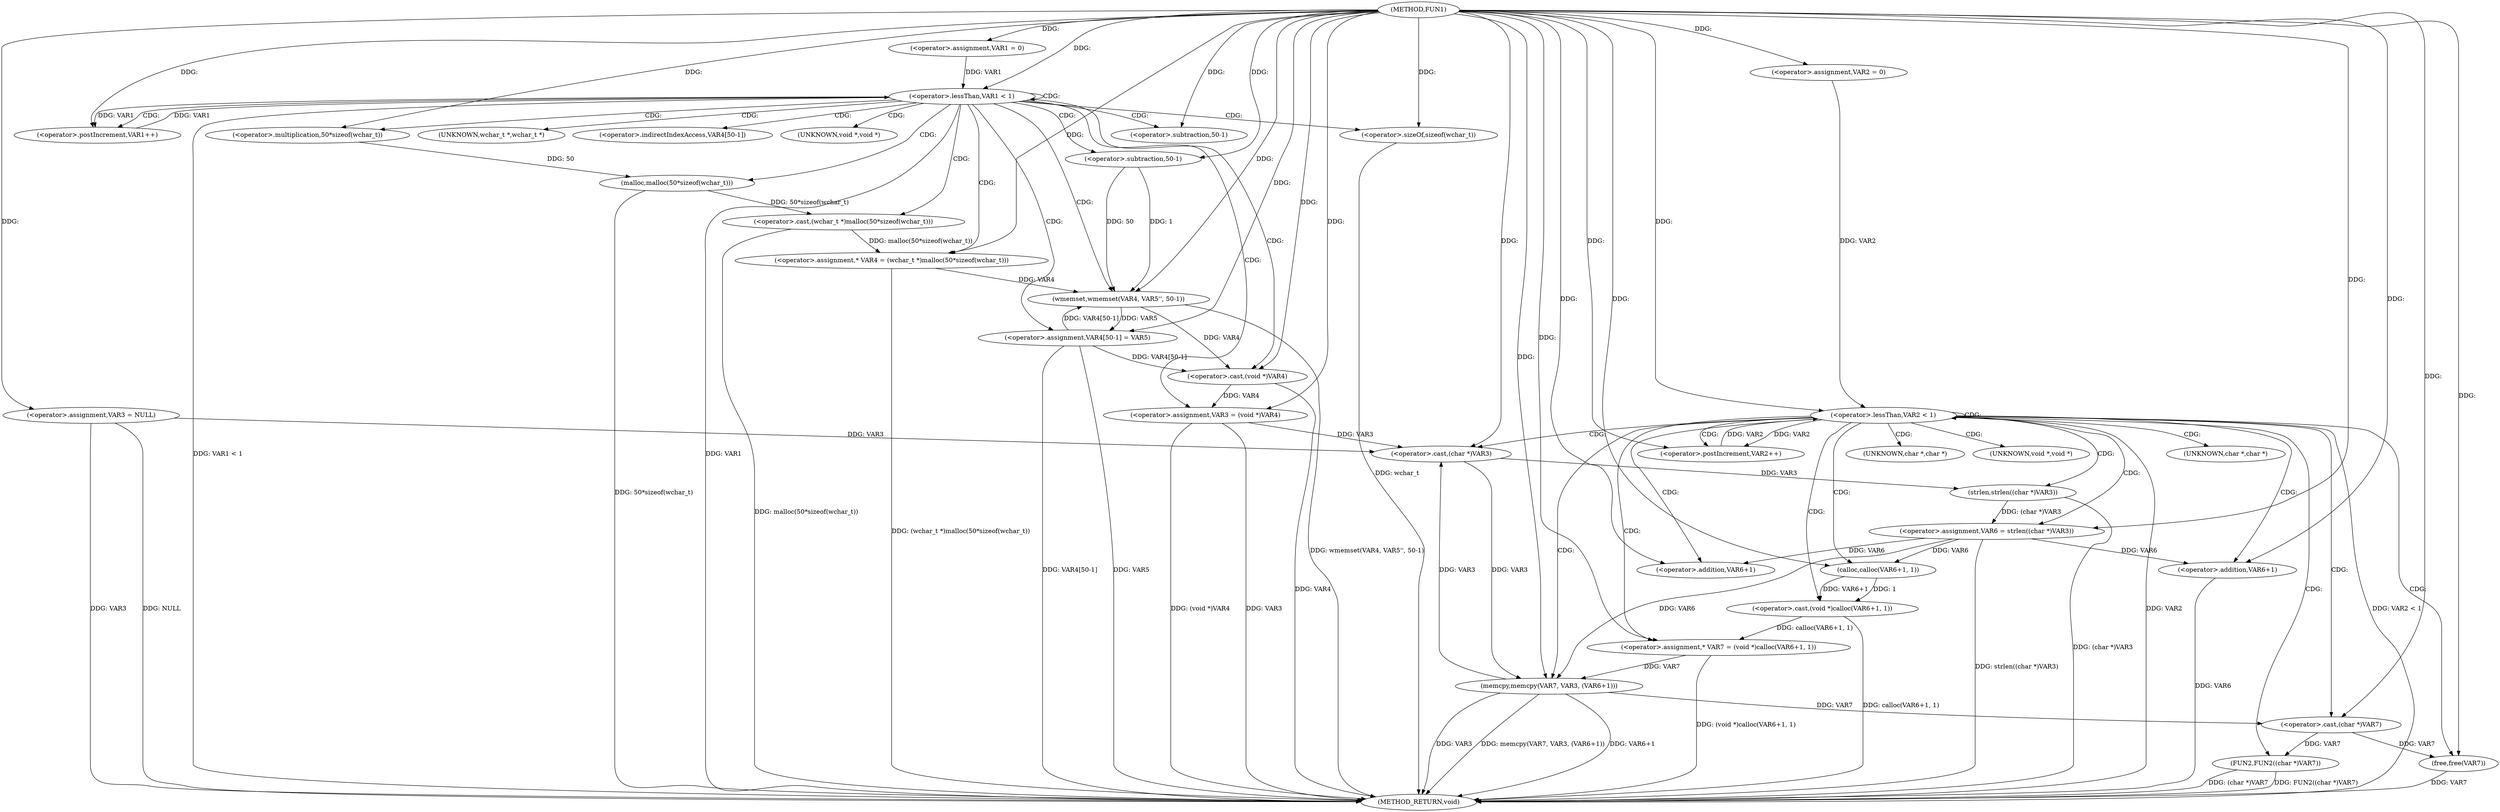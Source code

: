 digraph FUN1 {  
"1000100" [label = "(METHOD,FUN1)" ]
"1000187" [label = "(METHOD_RETURN,void)" ]
"1000105" [label = "(<operator>.assignment,VAR3 = NULL)" ]
"1000109" [label = "(<operator>.assignment,VAR1 = 0)" ]
"1000112" [label = "(<operator>.lessThan,VAR1 < 1)" ]
"1000115" [label = "(<operator>.postIncrement,VAR1++)" ]
"1000120" [label = "(<operator>.assignment,* VAR4 = (wchar_t *)malloc(50*sizeof(wchar_t)))" ]
"1000122" [label = "(<operator>.cast,(wchar_t *)malloc(50*sizeof(wchar_t)))" ]
"1000124" [label = "(malloc,malloc(50*sizeof(wchar_t)))" ]
"1000125" [label = "(<operator>.multiplication,50*sizeof(wchar_t))" ]
"1000127" [label = "(<operator>.sizeOf,sizeof(wchar_t))" ]
"1000129" [label = "(wmemset,wmemset(VAR4, VAR5'', 50-1))" ]
"1000132" [label = "(<operator>.subtraction,50-1)" ]
"1000135" [label = "(<operator>.assignment,VAR4[50-1] = VAR5)" ]
"1000138" [label = "(<operator>.subtraction,50-1)" ]
"1000142" [label = "(<operator>.assignment,VAR3 = (void *)VAR4)" ]
"1000144" [label = "(<operator>.cast,(void *)VAR4)" ]
"1000148" [label = "(<operator>.assignment,VAR2 = 0)" ]
"1000151" [label = "(<operator>.lessThan,VAR2 < 1)" ]
"1000154" [label = "(<operator>.postIncrement,VAR2++)" ]
"1000159" [label = "(<operator>.assignment,VAR6 = strlen((char *)VAR3))" ]
"1000161" [label = "(strlen,strlen((char *)VAR3))" ]
"1000162" [label = "(<operator>.cast,(char *)VAR3)" ]
"1000166" [label = "(<operator>.assignment,* VAR7 = (void *)calloc(VAR6+1, 1))" ]
"1000168" [label = "(<operator>.cast,(void *)calloc(VAR6+1, 1))" ]
"1000170" [label = "(calloc,calloc(VAR6+1, 1))" ]
"1000171" [label = "(<operator>.addition,VAR6+1)" ]
"1000175" [label = "(memcpy,memcpy(VAR7, VAR3, (VAR6+1)))" ]
"1000178" [label = "(<operator>.addition,VAR6+1)" ]
"1000181" [label = "(FUN2,FUN2((char *)VAR7))" ]
"1000182" [label = "(<operator>.cast,(char *)VAR7)" ]
"1000185" [label = "(free,free(VAR7))" ]
"1000123" [label = "(UNKNOWN,wchar_t *,wchar_t *)" ]
"1000136" [label = "(<operator>.indirectIndexAccess,VAR4[50-1])" ]
"1000145" [label = "(UNKNOWN,void *,void *)" ]
"1000163" [label = "(UNKNOWN,char *,char *)" ]
"1000169" [label = "(UNKNOWN,void *,void *)" ]
"1000183" [label = "(UNKNOWN,char *,char *)" ]
  "1000124" -> "1000187"  [ label = "DDG: 50*sizeof(wchar_t)"] 
  "1000178" -> "1000187"  [ label = "DDG: VAR6"] 
  "1000135" -> "1000187"  [ label = "DDG: VAR5"] 
  "1000181" -> "1000187"  [ label = "DDG: FUN2((char *)VAR7)"] 
  "1000112" -> "1000187"  [ label = "DDG: VAR1 < 1"] 
  "1000159" -> "1000187"  [ label = "DDG: strlen((char *)VAR3)"] 
  "1000122" -> "1000187"  [ label = "DDG: malloc(50*sizeof(wchar_t))"] 
  "1000181" -> "1000187"  [ label = "DDG: (char *)VAR7"] 
  "1000175" -> "1000187"  [ label = "DDG: VAR6+1"] 
  "1000166" -> "1000187"  [ label = "DDG: (void *)calloc(VAR6+1, 1)"] 
  "1000185" -> "1000187"  [ label = "DDG: VAR7"] 
  "1000105" -> "1000187"  [ label = "DDG: NULL"] 
  "1000151" -> "1000187"  [ label = "DDG: VAR2 < 1"] 
  "1000151" -> "1000187"  [ label = "DDG: VAR2"] 
  "1000129" -> "1000187"  [ label = "DDG: wmemset(VAR4, VAR5'', 50-1)"] 
  "1000142" -> "1000187"  [ label = "DDG: (void *)VAR4"] 
  "1000112" -> "1000187"  [ label = "DDG: VAR1"] 
  "1000142" -> "1000187"  [ label = "DDG: VAR3"] 
  "1000135" -> "1000187"  [ label = "DDG: VAR4[50-1]"] 
  "1000120" -> "1000187"  [ label = "DDG: (wchar_t *)malloc(50*sizeof(wchar_t))"] 
  "1000175" -> "1000187"  [ label = "DDG: VAR3"] 
  "1000168" -> "1000187"  [ label = "DDG: calloc(VAR6+1, 1)"] 
  "1000127" -> "1000187"  [ label = "DDG: wchar_t"] 
  "1000161" -> "1000187"  [ label = "DDG: (char *)VAR3"] 
  "1000144" -> "1000187"  [ label = "DDG: VAR4"] 
  "1000105" -> "1000187"  [ label = "DDG: VAR3"] 
  "1000175" -> "1000187"  [ label = "DDG: memcpy(VAR7, VAR3, (VAR6+1))"] 
  "1000100" -> "1000105"  [ label = "DDG: "] 
  "1000100" -> "1000109"  [ label = "DDG: "] 
  "1000109" -> "1000112"  [ label = "DDG: VAR1"] 
  "1000115" -> "1000112"  [ label = "DDG: VAR1"] 
  "1000100" -> "1000112"  [ label = "DDG: "] 
  "1000112" -> "1000115"  [ label = "DDG: VAR1"] 
  "1000100" -> "1000115"  [ label = "DDG: "] 
  "1000122" -> "1000120"  [ label = "DDG: malloc(50*sizeof(wchar_t))"] 
  "1000100" -> "1000120"  [ label = "DDG: "] 
  "1000124" -> "1000122"  [ label = "DDG: 50*sizeof(wchar_t)"] 
  "1000125" -> "1000124"  [ label = "DDG: 50"] 
  "1000100" -> "1000125"  [ label = "DDG: "] 
  "1000100" -> "1000127"  [ label = "DDG: "] 
  "1000120" -> "1000129"  [ label = "DDG: VAR4"] 
  "1000135" -> "1000129"  [ label = "DDG: VAR4[50-1]"] 
  "1000100" -> "1000129"  [ label = "DDG: "] 
  "1000132" -> "1000129"  [ label = "DDG: 50"] 
  "1000132" -> "1000129"  [ label = "DDG: 1"] 
  "1000100" -> "1000132"  [ label = "DDG: "] 
  "1000129" -> "1000135"  [ label = "DDG: VAR5"] 
  "1000100" -> "1000135"  [ label = "DDG: "] 
  "1000100" -> "1000138"  [ label = "DDG: "] 
  "1000144" -> "1000142"  [ label = "DDG: VAR4"] 
  "1000100" -> "1000142"  [ label = "DDG: "] 
  "1000129" -> "1000144"  [ label = "DDG: VAR4"] 
  "1000135" -> "1000144"  [ label = "DDG: VAR4[50-1]"] 
  "1000100" -> "1000144"  [ label = "DDG: "] 
  "1000100" -> "1000148"  [ label = "DDG: "] 
  "1000154" -> "1000151"  [ label = "DDG: VAR2"] 
  "1000148" -> "1000151"  [ label = "DDG: VAR2"] 
  "1000100" -> "1000151"  [ label = "DDG: "] 
  "1000151" -> "1000154"  [ label = "DDG: VAR2"] 
  "1000100" -> "1000154"  [ label = "DDG: "] 
  "1000161" -> "1000159"  [ label = "DDG: (char *)VAR3"] 
  "1000100" -> "1000159"  [ label = "DDG: "] 
  "1000162" -> "1000161"  [ label = "DDG: VAR3"] 
  "1000142" -> "1000162"  [ label = "DDG: VAR3"] 
  "1000175" -> "1000162"  [ label = "DDG: VAR3"] 
  "1000105" -> "1000162"  [ label = "DDG: VAR3"] 
  "1000100" -> "1000162"  [ label = "DDG: "] 
  "1000168" -> "1000166"  [ label = "DDG: calloc(VAR6+1, 1)"] 
  "1000100" -> "1000166"  [ label = "DDG: "] 
  "1000170" -> "1000168"  [ label = "DDG: VAR6+1"] 
  "1000170" -> "1000168"  [ label = "DDG: 1"] 
  "1000159" -> "1000170"  [ label = "DDG: VAR6"] 
  "1000100" -> "1000170"  [ label = "DDG: "] 
  "1000159" -> "1000171"  [ label = "DDG: VAR6"] 
  "1000100" -> "1000171"  [ label = "DDG: "] 
  "1000166" -> "1000175"  [ label = "DDG: VAR7"] 
  "1000100" -> "1000175"  [ label = "DDG: "] 
  "1000162" -> "1000175"  [ label = "DDG: VAR3"] 
  "1000159" -> "1000175"  [ label = "DDG: VAR6"] 
  "1000100" -> "1000178"  [ label = "DDG: "] 
  "1000159" -> "1000178"  [ label = "DDG: VAR6"] 
  "1000182" -> "1000181"  [ label = "DDG: VAR7"] 
  "1000175" -> "1000182"  [ label = "DDG: VAR7"] 
  "1000100" -> "1000182"  [ label = "DDG: "] 
  "1000182" -> "1000185"  [ label = "DDG: VAR7"] 
  "1000100" -> "1000185"  [ label = "DDG: "] 
  "1000112" -> "1000125"  [ label = "CDG: "] 
  "1000112" -> "1000127"  [ label = "CDG: "] 
  "1000112" -> "1000142"  [ label = "CDG: "] 
  "1000112" -> "1000135"  [ label = "CDG: "] 
  "1000112" -> "1000136"  [ label = "CDG: "] 
  "1000112" -> "1000144"  [ label = "CDG: "] 
  "1000112" -> "1000122"  [ label = "CDG: "] 
  "1000112" -> "1000112"  [ label = "CDG: "] 
  "1000112" -> "1000120"  [ label = "CDG: "] 
  "1000112" -> "1000132"  [ label = "CDG: "] 
  "1000112" -> "1000129"  [ label = "CDG: "] 
  "1000112" -> "1000123"  [ label = "CDG: "] 
  "1000112" -> "1000124"  [ label = "CDG: "] 
  "1000112" -> "1000145"  [ label = "CDG: "] 
  "1000112" -> "1000115"  [ label = "CDG: "] 
  "1000112" -> "1000138"  [ label = "CDG: "] 
  "1000151" -> "1000161"  [ label = "CDG: "] 
  "1000151" -> "1000182"  [ label = "CDG: "] 
  "1000151" -> "1000166"  [ label = "CDG: "] 
  "1000151" -> "1000183"  [ label = "CDG: "] 
  "1000151" -> "1000169"  [ label = "CDG: "] 
  "1000151" -> "1000163"  [ label = "CDG: "] 
  "1000151" -> "1000168"  [ label = "CDG: "] 
  "1000151" -> "1000178"  [ label = "CDG: "] 
  "1000151" -> "1000159"  [ label = "CDG: "] 
  "1000151" -> "1000175"  [ label = "CDG: "] 
  "1000151" -> "1000154"  [ label = "CDG: "] 
  "1000151" -> "1000151"  [ label = "CDG: "] 
  "1000151" -> "1000170"  [ label = "CDG: "] 
  "1000151" -> "1000171"  [ label = "CDG: "] 
  "1000151" -> "1000162"  [ label = "CDG: "] 
  "1000151" -> "1000181"  [ label = "CDG: "] 
  "1000151" -> "1000185"  [ label = "CDG: "] 
}
